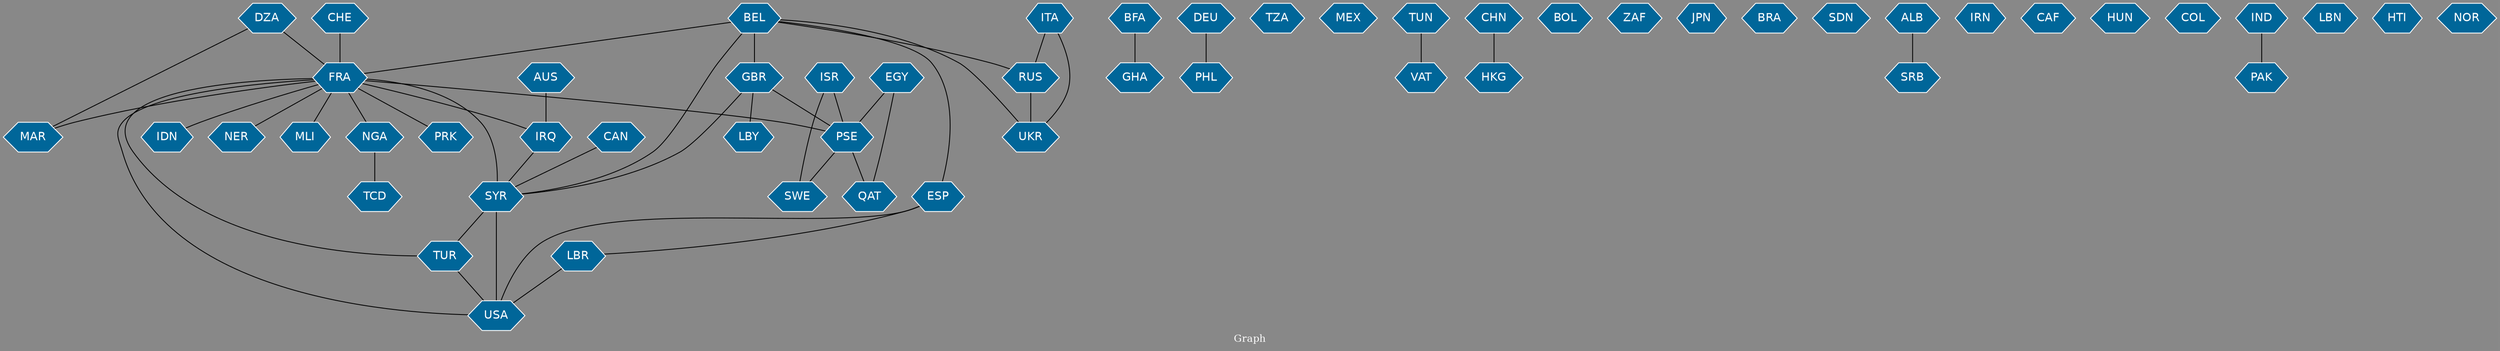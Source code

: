 // Countries together in item graph
graph {
	graph [bgcolor="#888888" fontcolor=white fontsize=12 label="Graph" outputorder=edgesfirst overlap=prism]
	node [color=white fillcolor="#006699" fontcolor=white fontname=Helvetica shape=hexagon style=filled]
	edge [arrowhead=open color=black fontcolor=white fontname=Courier fontsize=12]
		RUS [label=RUS]
		FRA [label=FRA]
		MLI [label=MLI]
		SYR [label=SYR]
		BFA [label=BFA]
		DEU [label=DEU]
		ESP [label=ESP]
		TZA [label=TZA]
		ISR [label=ISR]
		SWE [label=SWE]
		PSE [label=PSE]
		PRK [label=PRK]
		MEX [label=MEX]
		GBR [label=GBR]
		CAN [label=CAN]
		IRQ [label=IRQ]
		BEL [label=BEL]
		TUR [label=TUR]
		TUN [label=TUN]
		HKG [label=HKG]
		VAT [label=VAT]
		NGA [label=NGA]
		CHE [label=CHE]
		BOL [label=BOL]
		USA [label=USA]
		ZAF [label=ZAF]
		JPN [label=JPN]
		BRA [label=BRA]
		DZA [label=DZA]
		SDN [label=SDN]
		SRB [label=SRB]
		ALB [label=ALB]
		LBY [label=LBY]
		GHA [label=GHA]
		IRN [label=IRN]
		CHN [label=CHN]
		IDN [label=IDN]
		QAT [label=QAT]
		EGY [label=EGY]
		LBR [label=LBR]
		UKR [label=UKR]
		PHL [label=PHL]
		NER [label=NER]
		ITA [label=ITA]
		CAF [label=CAF]
		HUN [label=HUN]
		MAR [label=MAR]
		COL [label=COL]
		IND [label=IND]
		AUS [label=AUS]
		LBN [label=LBN]
		PAK [label=PAK]
		TCD [label=TCD]
		HTI [label=HTI]
		NOR [label=NOR]
			PSE -- SWE [weight=4]
			FRA -- IDN [weight=6]
			FRA -- USA [weight=2]
			SYR -- USA [weight=6]
			ISR -- PSE [weight=7]
			SYR -- TUR [weight=8]
			IND -- PAK [weight=1]
			EGY -- QAT [weight=1]
			ITA -- RUS [weight=2]
			DEU -- PHL [weight=1]
			EGY -- PSE [weight=1]
			FRA -- NGA [weight=1]
			TUN -- VAT [weight=1]
			ESP -- LBR [weight=2]
			FRA -- NER [weight=1]
			FRA -- IRQ [weight=5]
			BFA -- GHA [weight=1]
			ALB -- SRB [weight=2]
			FRA -- TUR [weight=5]
			FRA -- MAR [weight=3]
			AUS -- IRQ [weight=1]
			GBR -- LBY [weight=1]
			BEL -- SYR [weight=1]
			DZA -- FRA [weight=2]
			FRA -- SYR [weight=10]
			RUS -- UKR [weight=6]
			BEL -- RUS [weight=1]
			BEL -- FRA [weight=1]
			IRQ -- SYR [weight=2]
			LBR -- USA [weight=4]
			FRA -- PSE [weight=3]
			CAN -- SYR [weight=1]
			GBR -- PSE [weight=1]
			DZA -- MAR [weight=1]
			ITA -- UKR [weight=2]
			BEL -- ESP [weight=1]
			GBR -- SYR [weight=1]
			ESP -- USA [weight=2]
			TUR -- USA [weight=3]
			FRA -- MLI [weight=4]
			PSE -- QAT [weight=2]
			BEL -- GBR [weight=2]
			NGA -- TCD [weight=1]
			ISR -- SWE [weight=2]
			BEL -- UKR [weight=1]
			FRA -- PRK [weight=2]
			CHE -- FRA [weight=2]
			CHN -- HKG [weight=1]
}